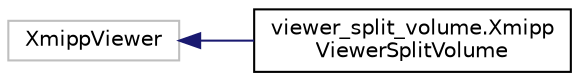 digraph "Graphical Class Hierarchy"
{
  edge [fontname="Helvetica",fontsize="10",labelfontname="Helvetica",labelfontsize="10"];
  node [fontname="Helvetica",fontsize="10",shape=record];
  rankdir="LR";
  Node274 [label="XmippViewer",height=0.2,width=0.4,color="grey75", fillcolor="white", style="filled"];
  Node274 -> Node0 [dir="back",color="midnightblue",fontsize="10",style="solid",fontname="Helvetica"];
  Node0 [label="viewer_split_volume.Xmipp\lViewerSplitVolume",height=0.2,width=0.4,color="black", fillcolor="white", style="filled",URL="$classviewer__split__volume_1_1XmippViewerSplitVolume.html"];
}
